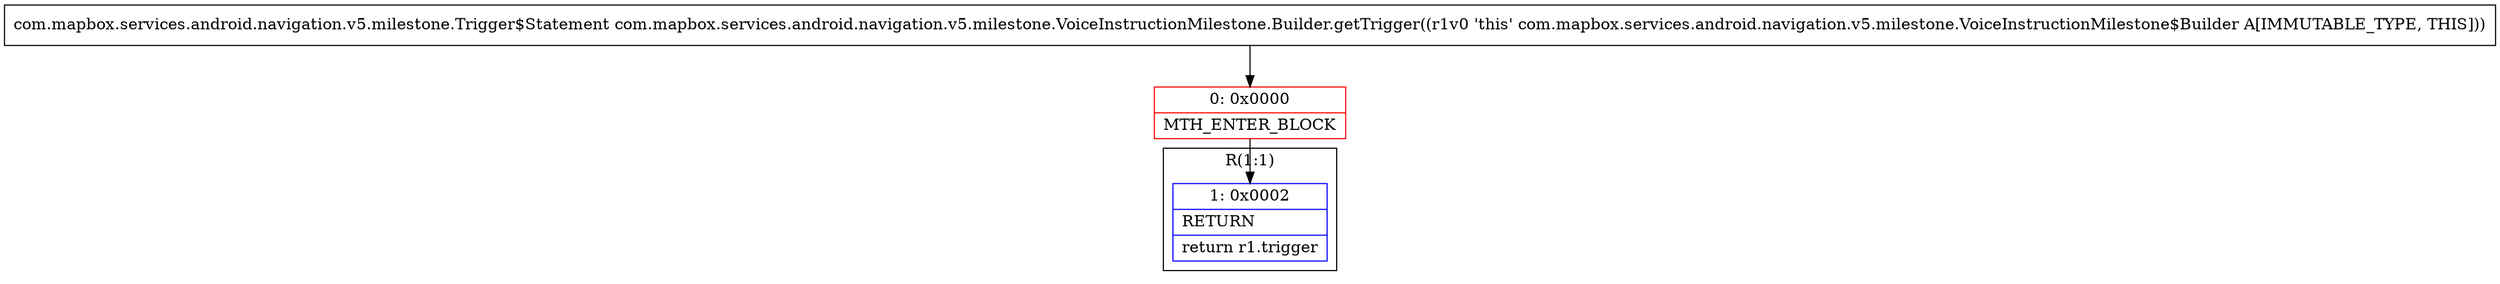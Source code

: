 digraph "CFG forcom.mapbox.services.android.navigation.v5.milestone.VoiceInstructionMilestone.Builder.getTrigger()Lcom\/mapbox\/services\/android\/navigation\/v5\/milestone\/Trigger$Statement;" {
subgraph cluster_Region_2036553088 {
label = "R(1:1)";
node [shape=record,color=blue];
Node_1 [shape=record,label="{1\:\ 0x0002|RETURN\l|return r1.trigger\l}"];
}
Node_0 [shape=record,color=red,label="{0\:\ 0x0000|MTH_ENTER_BLOCK\l}"];
MethodNode[shape=record,label="{com.mapbox.services.android.navigation.v5.milestone.Trigger$Statement com.mapbox.services.android.navigation.v5.milestone.VoiceInstructionMilestone.Builder.getTrigger((r1v0 'this' com.mapbox.services.android.navigation.v5.milestone.VoiceInstructionMilestone$Builder A[IMMUTABLE_TYPE, THIS])) }"];
MethodNode -> Node_0;
Node_0 -> Node_1;
}

